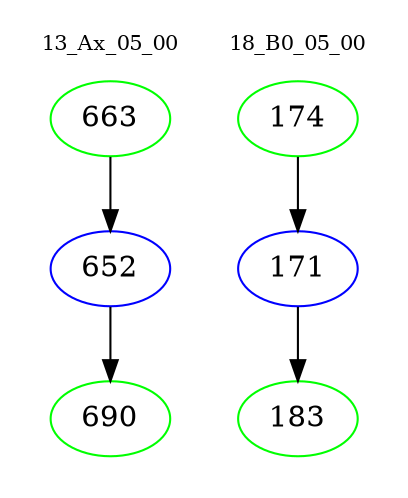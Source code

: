 digraph{
subgraph cluster_0 {
color = white
label = "13_Ax_05_00";
fontsize=10;
T0_663 [label="663", color="green"]
T0_663 -> T0_652 [color="black"]
T0_652 [label="652", color="blue"]
T0_652 -> T0_690 [color="black"]
T0_690 [label="690", color="green"]
}
subgraph cluster_1 {
color = white
label = "18_B0_05_00";
fontsize=10;
T1_174 [label="174", color="green"]
T1_174 -> T1_171 [color="black"]
T1_171 [label="171", color="blue"]
T1_171 -> T1_183 [color="black"]
T1_183 [label="183", color="green"]
}
}
